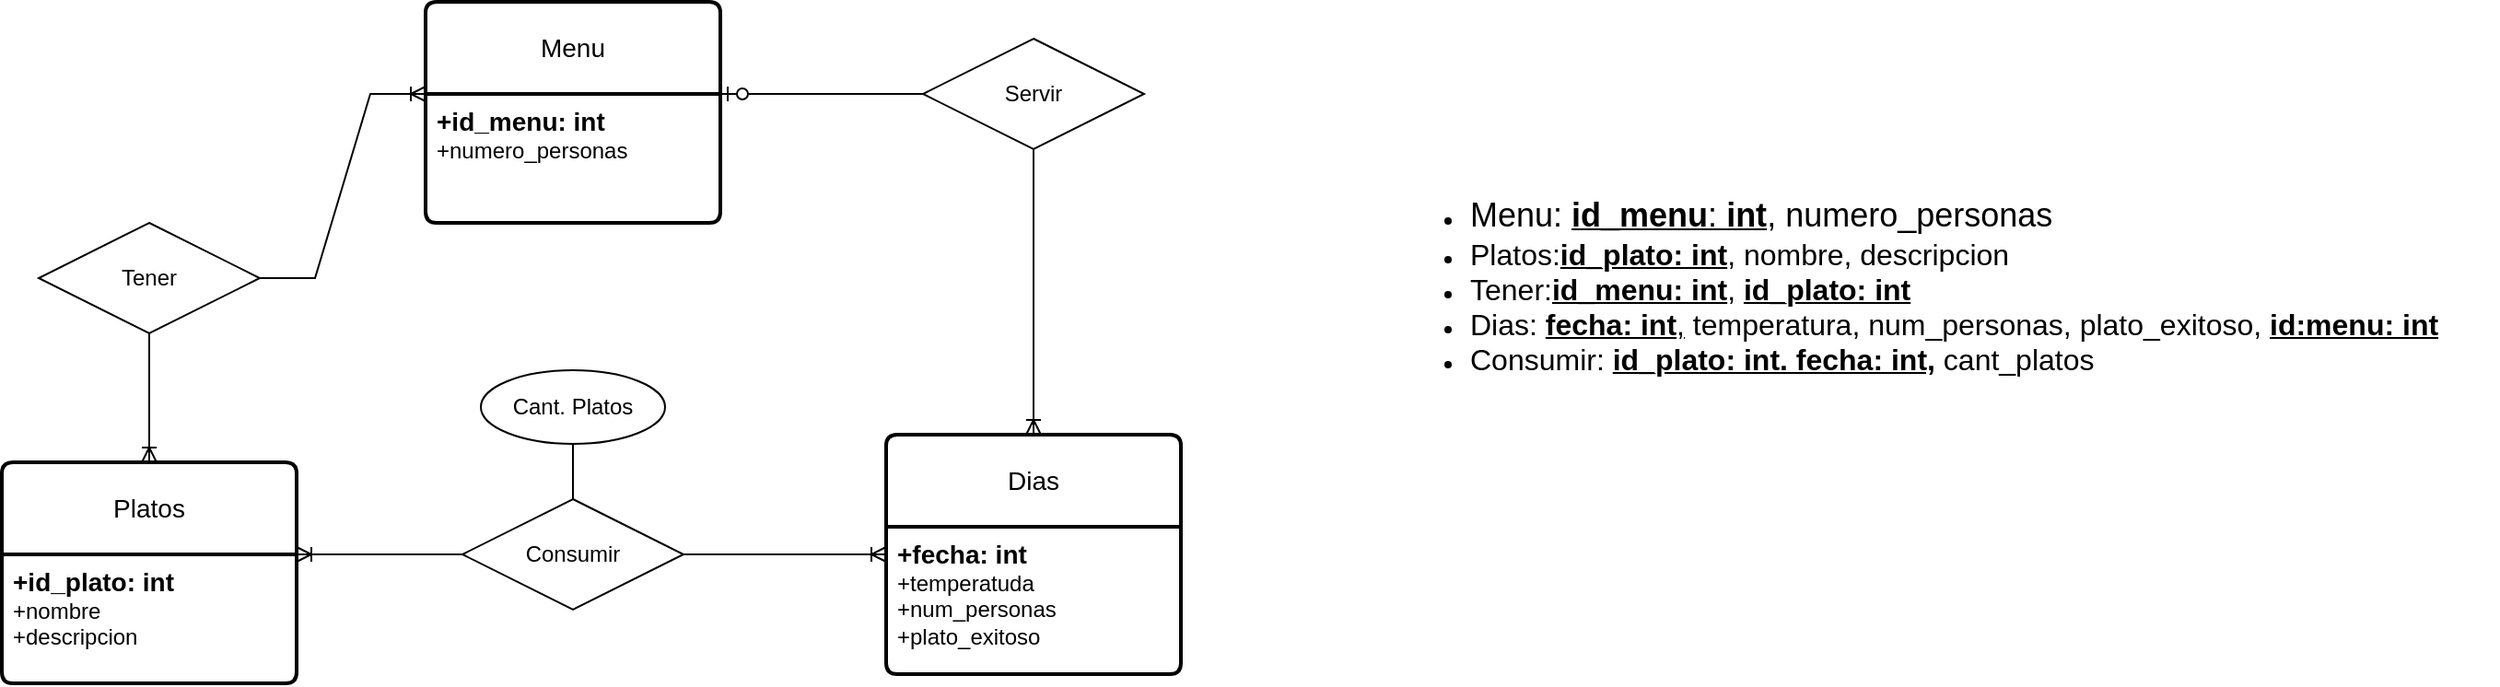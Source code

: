 <mxfile version="22.0.4" type="github">
  <diagram id="R2lEEEUBdFMjLlhIrx00" name="Page-1">
    <mxGraphModel dx="2020" dy="783" grid="1" gridSize="10" guides="1" tooltips="1" connect="1" arrows="1" fold="1" page="1" pageScale="1" pageWidth="850" pageHeight="1100" math="0" shadow="0" extFonts="Permanent Marker^https://fonts.googleapis.com/css?family=Permanent+Marker">
      <root>
        <mxCell id="0" />
        <mxCell id="1" parent="0" />
        <mxCell id="lavQlaf5K3k3yDDHc6R4-1" value="Menu" style="swimlane;childLayout=stackLayout;horizontal=1;startSize=50;horizontalStack=0;rounded=1;fontSize=14;fontStyle=0;strokeWidth=2;resizeParent=0;resizeLast=1;shadow=0;dashed=0;align=center;arcSize=4;whiteSpace=wrap;html=1;" parent="1" vertex="1">
          <mxGeometry x="335" y="130" width="160" height="120" as="geometry" />
        </mxCell>
        <mxCell id="lavQlaf5K3k3yDDHc6R4-2" value="&lt;font style=&quot;font-size: 14px;&quot;&gt;&lt;b&gt;+id_menu: int&lt;/b&gt;&lt;/font&gt;&lt;br&gt;+numero_personas" style="align=left;strokeColor=none;fillColor=none;spacingLeft=4;fontSize=12;verticalAlign=top;resizable=0;rotatable=0;part=1;html=1;" parent="lavQlaf5K3k3yDDHc6R4-1" vertex="1">
          <mxGeometry y="50" width="160" height="70" as="geometry" />
        </mxCell>
        <mxCell id="lavQlaf5K3k3yDDHc6R4-3" value="Tener" style="shape=rhombus;perimeter=rhombusPerimeter;whiteSpace=wrap;html=1;align=center;" parent="1" vertex="1">
          <mxGeometry x="125" y="250" width="120" height="60" as="geometry" />
        </mxCell>
        <mxCell id="lavQlaf5K3k3yDDHc6R4-4" value="Platos" style="swimlane;childLayout=stackLayout;horizontal=1;startSize=50;horizontalStack=0;rounded=1;fontSize=14;fontStyle=0;strokeWidth=2;resizeParent=0;resizeLast=1;shadow=0;dashed=0;align=center;arcSize=4;whiteSpace=wrap;html=1;" parent="1" vertex="1">
          <mxGeometry x="105" y="380" width="160" height="120" as="geometry" />
        </mxCell>
        <mxCell id="lavQlaf5K3k3yDDHc6R4-5" value="&lt;font style=&quot;font-size: 14px;&quot;&gt;&lt;b&gt;+id_plato: int&lt;/b&gt;&lt;/font&gt;&lt;br&gt;+nombre&lt;br&gt;+descripcion" style="align=left;strokeColor=none;fillColor=none;spacingLeft=4;fontSize=12;verticalAlign=top;resizable=0;rotatable=0;part=1;html=1;" parent="lavQlaf5K3k3yDDHc6R4-4" vertex="1">
          <mxGeometry y="50" width="160" height="70" as="geometry" />
        </mxCell>
        <mxCell id="lavQlaf5K3k3yDDHc6R4-6" value="Dias" style="swimlane;childLayout=stackLayout;horizontal=1;startSize=50;horizontalStack=0;rounded=1;fontSize=14;fontStyle=0;strokeWidth=2;resizeParent=0;resizeLast=1;shadow=0;dashed=0;align=center;arcSize=4;whiteSpace=wrap;html=1;" parent="1" vertex="1">
          <mxGeometry x="585" y="365" width="160" height="130" as="geometry" />
        </mxCell>
        <mxCell id="lavQlaf5K3k3yDDHc6R4-7" value="&lt;font style=&quot;font-size: 14px;&quot;&gt;&lt;b&gt;+fecha: int&lt;br&gt;&lt;/b&gt;&lt;/font&gt;+temperatuda&lt;br&gt;+num_personas&lt;br&gt;+plato_exitoso" style="align=left;strokeColor=none;fillColor=none;spacingLeft=4;fontSize=12;verticalAlign=top;resizable=0;rotatable=0;part=1;html=1;" parent="lavQlaf5K3k3yDDHc6R4-6" vertex="1">
          <mxGeometry y="50" width="160" height="80" as="geometry" />
        </mxCell>
        <mxCell id="lavQlaf5K3k3yDDHc6R4-9" value="Consumir" style="shape=rhombus;perimeter=rhombusPerimeter;whiteSpace=wrap;html=1;align=center;" parent="1" vertex="1">
          <mxGeometry x="355" y="400" width="120" height="60" as="geometry" />
        </mxCell>
        <mxCell id="lavQlaf5K3k3yDDHc6R4-13" value="Cant. Platos" style="ellipse;whiteSpace=wrap;html=1;align=center;" parent="1" vertex="1">
          <mxGeometry x="365" y="330" width="100" height="40" as="geometry" />
        </mxCell>
        <mxCell id="lavQlaf5K3k3yDDHc6R4-15" value="" style="edgeStyle=entityRelationEdgeStyle;fontSize=12;html=1;endArrow=ERoneToMany;rounded=0;exitX=1;exitY=0.5;exitDx=0;exitDy=0;entryX=0;entryY=0;entryDx=0;entryDy=0;" parent="1" source="lavQlaf5K3k3yDDHc6R4-3" target="lavQlaf5K3k3yDDHc6R4-2" edge="1">
          <mxGeometry width="100" height="100" relative="1" as="geometry">
            <mxPoint x="365" y="277.5" as="sourcePoint" />
            <mxPoint x="295" y="360" as="targetPoint" />
          </mxGeometry>
        </mxCell>
        <mxCell id="lavQlaf5K3k3yDDHc6R4-16" value="" style="fontSize=12;html=1;endArrow=ERoneToMany;rounded=0;exitX=0.5;exitY=1;exitDx=0;exitDy=0;entryX=0.5;entryY=0;entryDx=0;entryDy=0;" parent="1" source="lavQlaf5K3k3yDDHc6R4-3" target="lavQlaf5K3k3yDDHc6R4-4" edge="1">
          <mxGeometry width="100" height="100" relative="1" as="geometry">
            <mxPoint x="355" y="290" as="sourcePoint" />
            <mxPoint x="175" y="370" as="targetPoint" />
          </mxGeometry>
        </mxCell>
        <mxCell id="lavQlaf5K3k3yDDHc6R4-17" value="" style="edgeStyle=entityRelationEdgeStyle;fontSize=12;html=1;endArrow=ERoneToMany;rounded=0;exitX=0;exitY=0.5;exitDx=0;exitDy=0;entryX=1;entryY=0;entryDx=0;entryDy=0;" parent="1" source="lavQlaf5K3k3yDDHc6R4-9" target="lavQlaf5K3k3yDDHc6R4-5" edge="1">
          <mxGeometry width="100" height="100" relative="1" as="geometry">
            <mxPoint x="105" y="450" as="sourcePoint" />
            <mxPoint x="340" y="490" as="targetPoint" />
          </mxGeometry>
        </mxCell>
        <mxCell id="lavQlaf5K3k3yDDHc6R4-18" value="" style="edgeStyle=entityRelationEdgeStyle;fontSize=12;html=1;endArrow=ERoneToMany;rounded=0;entryX=0;entryY=0.5;entryDx=0;entryDy=0;exitX=1;exitY=0.5;exitDx=0;exitDy=0;" parent="1" source="lavQlaf5K3k3yDDHc6R4-9" target="lavQlaf5K3k3yDDHc6R4-6" edge="1">
          <mxGeometry width="100" height="100" relative="1" as="geometry">
            <mxPoint x="555" y="550" as="sourcePoint" />
            <mxPoint x="505" y="500" as="targetPoint" />
            <Array as="points">
              <mxPoint x="535" y="620" />
            </Array>
          </mxGeometry>
        </mxCell>
        <mxCell id="lavQlaf5K3k3yDDHc6R4-19" value="" style="endArrow=none;html=1;rounded=0;exitX=0.5;exitY=1;exitDx=0;exitDy=0;entryX=0.5;entryY=0;entryDx=0;entryDy=0;" parent="1" source="lavQlaf5K3k3yDDHc6R4-13" target="lavQlaf5K3k3yDDHc6R4-9" edge="1">
          <mxGeometry relative="1" as="geometry">
            <mxPoint x="515" y="330" as="sourcePoint" />
            <mxPoint x="675" y="330" as="targetPoint" />
          </mxGeometry>
        </mxCell>
        <mxCell id="hg3nNVKa0IPyzjqLM6ZK-1" value="Servir" style="shape=rhombus;perimeter=rhombusPerimeter;whiteSpace=wrap;html=1;align=center;" parent="1" vertex="1">
          <mxGeometry x="605" y="150" width="120" height="60" as="geometry" />
        </mxCell>
        <mxCell id="hg3nNVKa0IPyzjqLM6ZK-5" value="" style="edgeStyle=entityRelationEdgeStyle;fontSize=12;html=1;endArrow=ERzeroToOne;endFill=1;rounded=0;entryX=1;entryY=0;entryDx=0;entryDy=0;exitX=0;exitY=0.5;exitDx=0;exitDy=0;" parent="1" source="hg3nNVKa0IPyzjqLM6ZK-1" target="lavQlaf5K3k3yDDHc6R4-2" edge="1">
          <mxGeometry width="100" height="100" relative="1" as="geometry">
            <mxPoint x="555" y="350" as="sourcePoint" />
            <mxPoint x="655" y="250" as="targetPoint" />
          </mxGeometry>
        </mxCell>
        <mxCell id="cI9nH4MMQ0W-iWghjp02-1" value="&lt;ul&gt;&lt;li&gt;&lt;font style=&quot;font-size: 18px;&quot;&gt;Menu: &lt;u&gt;&lt;b&gt;id_menu&lt;/b&gt;: &lt;b&gt;int&lt;/b&gt;&lt;/u&gt;, numero_personas&lt;/font&gt;&lt;/li&gt;&lt;li&gt;&lt;font size=&quot;3&quot;&gt;Platos:&lt;u&gt;&lt;b&gt;id_plato: int&lt;/b&gt;&lt;/u&gt;, nombre, descripcion&lt;/font&gt;&lt;/li&gt;&lt;li&gt;&lt;font size=&quot;3&quot;&gt;Tener:&lt;u&gt;&lt;b&gt;id_menu: int&lt;/b&gt;&lt;/u&gt;, &lt;b&gt;&lt;u&gt;id_plato: int&lt;/u&gt;&lt;/b&gt;&lt;/font&gt;&lt;/li&gt;&lt;li&gt;&lt;font size=&quot;3&quot;&gt;Dias: &lt;u&gt;&lt;b&gt;fecha: int&lt;/b&gt;,&lt;/u&gt;&amp;nbsp;temperatura, num_personas, plato_exitoso, &lt;u&gt;&lt;b&gt;id:menu: int&lt;/b&gt;&lt;/u&gt;&lt;/font&gt;&lt;/li&gt;&lt;li&gt;&lt;font size=&quot;3&quot;&gt;Consumir: &lt;u style=&quot;font-weight: bold;&quot;&gt;id_plato: int. fecha: int,&lt;/u&gt;&amp;nbsp;cant_platos&lt;/font&gt;&lt;/li&gt;&lt;/ul&gt;" style="text;strokeColor=none;fillColor=none;html=1;whiteSpace=wrap;verticalAlign=middle;overflow=hidden;" vertex="1" parent="1">
          <mxGeometry x="860" y="150" width="600" height="270" as="geometry" />
        </mxCell>
        <mxCell id="cI9nH4MMQ0W-iWghjp02-2" value="" style="fontSize=12;html=1;endArrow=ERoneToMany;rounded=0;entryX=0.5;entryY=0;entryDx=0;entryDy=0;exitX=0.5;exitY=1;exitDx=0;exitDy=0;" edge="1" parent="1" source="hg3nNVKa0IPyzjqLM6ZK-1" target="lavQlaf5K3k3yDDHc6R4-6">
          <mxGeometry width="100" height="100" relative="1" as="geometry">
            <mxPoint x="430" y="600" as="sourcePoint" />
            <mxPoint x="530" y="500" as="targetPoint" />
          </mxGeometry>
        </mxCell>
      </root>
    </mxGraphModel>
  </diagram>
</mxfile>
